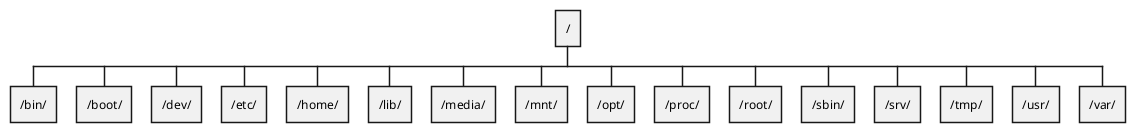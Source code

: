 @startwbs
* /
** /bin/
** /boot/
** /dev/
** /etc/
** /home/
** /lib/
** /media/
** /mnt/
** /opt/
** /proc/
** /root/
** /sbin/
** /srv/
** /tmp/
** /usr/
** /var/
@endwbs